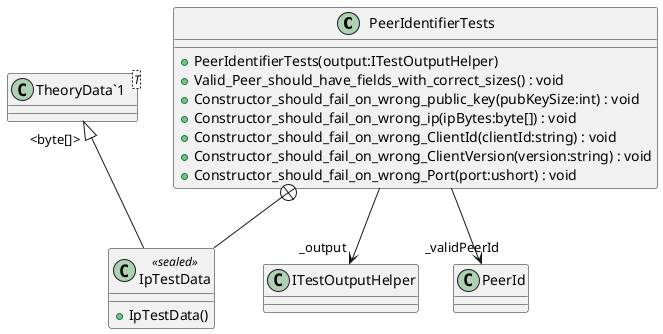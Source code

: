 @startuml
class PeerIdentifierTests {
    + PeerIdentifierTests(output:ITestOutputHelper)
    + Valid_Peer_should_have_fields_with_correct_sizes() : void
    + Constructor_should_fail_on_wrong_public_key(pubKeySize:int) : void
    + Constructor_should_fail_on_wrong_ip(ipBytes:byte[]) : void
    + Constructor_should_fail_on_wrong_ClientId(clientId:string) : void
    + Constructor_should_fail_on_wrong_ClientVersion(version:string) : void
    + Constructor_should_fail_on_wrong_Port(port:ushort) : void
}
class IpTestData <<sealed>> {
    + IpTestData()
}
class "TheoryData`1"<T> {
}
PeerIdentifierTests --> "_output" ITestOutputHelper
PeerIdentifierTests --> "_validPeerId" PeerId
PeerIdentifierTests +-- IpTestData
"TheoryData`1" "<byte[]>" <|-- IpTestData
@enduml
